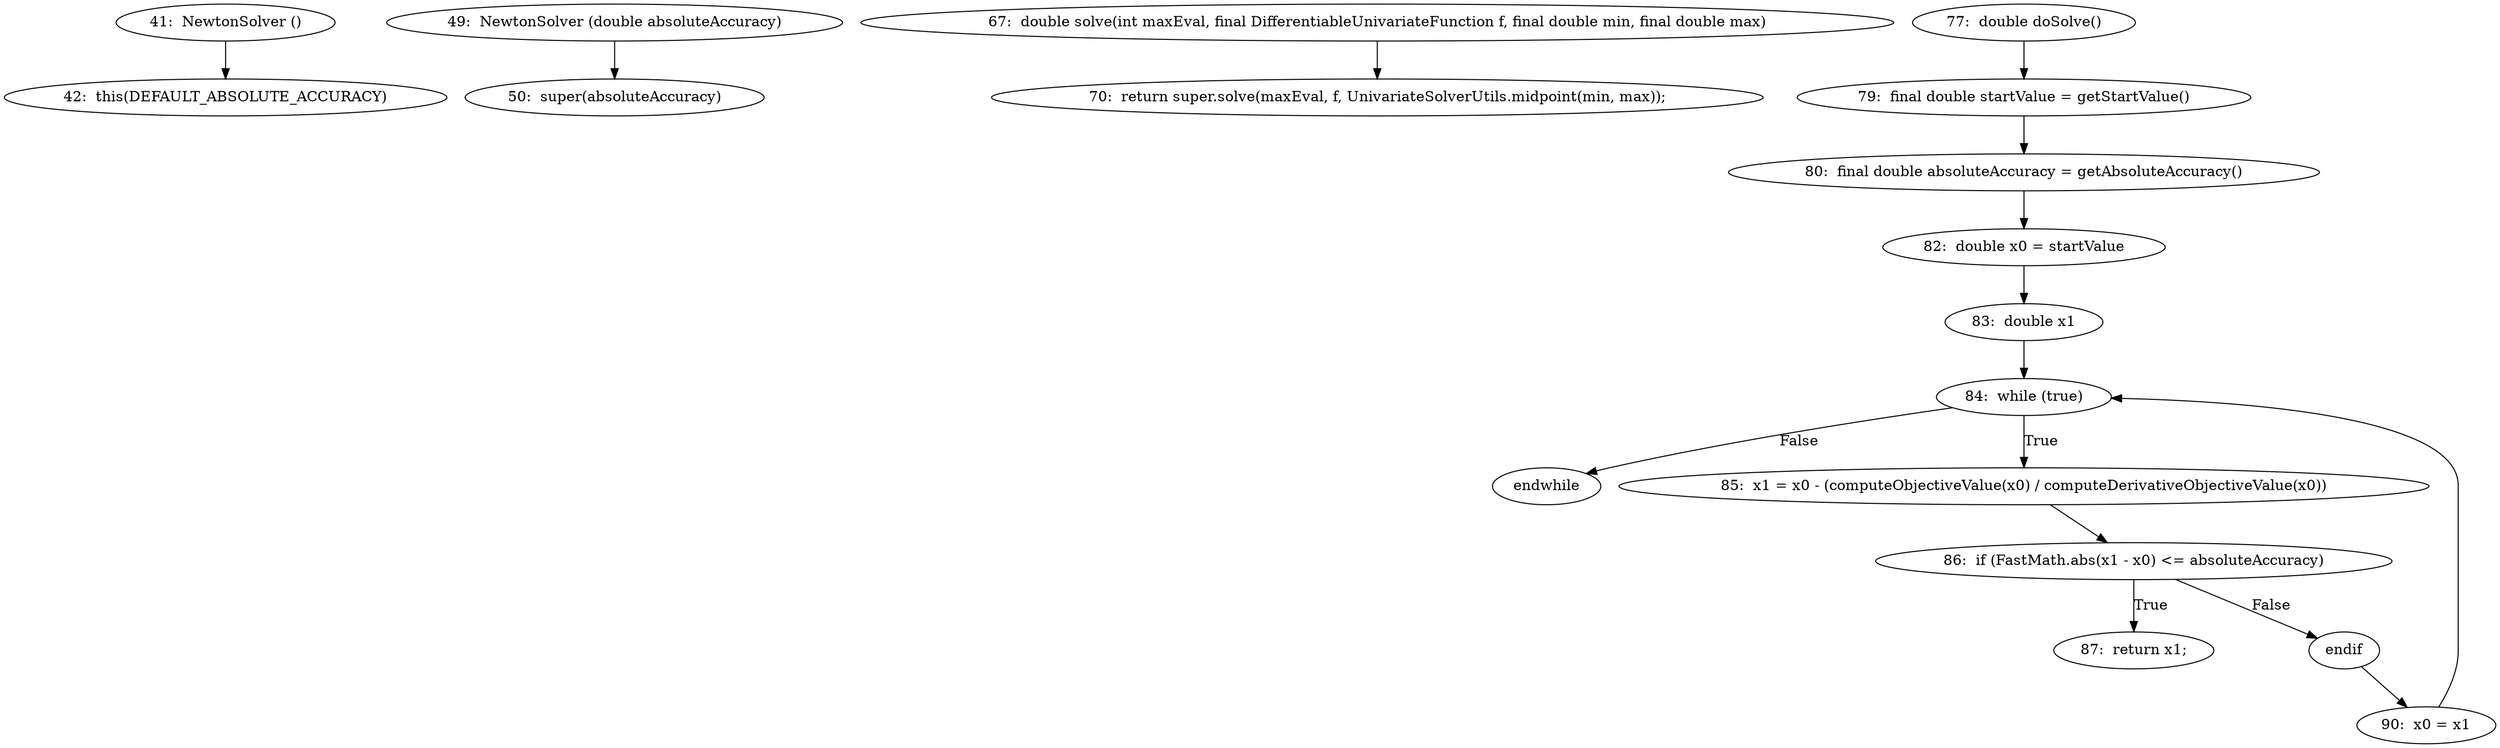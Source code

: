 digraph NewtonSolver_CFG {
  // graph-vertices
  v1  [label="41:  NewtonSolver ()"];
  v2  [label="42:  this(DEFAULT_ABSOLUTE_ACCURACY)"];
  v3  [label="49:  NewtonSolver (double absoluteAccuracy)"];
  v4  [label="50:  super(absoluteAccuracy)"];
  v5  [label="67:  double solve(int maxEval, final DifferentiableUnivariateFunction f, final double min, final double max)"];
  v6  [label="70:  return super.solve(maxEval, f, UnivariateSolverUtils.midpoint(min, max));"];
  v7  [label="77:  double doSolve()"];
  v8  [label="79:  final double startValue = getStartValue()"];
  v9  [label="80:  final double absoluteAccuracy = getAbsoluteAccuracy()"];
  v10  [label="82:  double x0 = startValue"];
  v11  [label="83:  double x1"];
  v12  [label="84:  while (true)"];
  v13  [label="endwhile"];
  v14  [label="85:  x1 = x0 - (computeObjectiveValue(x0) / computeDerivativeObjectiveValue(x0))"];
  v15  [label="86:  if (FastMath.abs(x1 - x0) <= absoluteAccuracy)"];
  v16  [label="87:  return x1;"];
  v17  [label="endif"];
  v18  [label="90:  x0 = x1"];
  // graph-edges
  v1 -> v2;
  v3 -> v4;
  v5 -> v6;
  v7 -> v8;
  v8 -> v9;
  v9 -> v10;
  v10 -> v11;
  v11 -> v12;
  v12 -> v13  [label="False"];
  v12 -> v14  [label="True"];
  v14 -> v15;
  v15 -> v16  [label="True"];
  v15 -> v17  [label="False"];
  v17 -> v18;
  v18 -> v12;
  // end-of-graph
}
